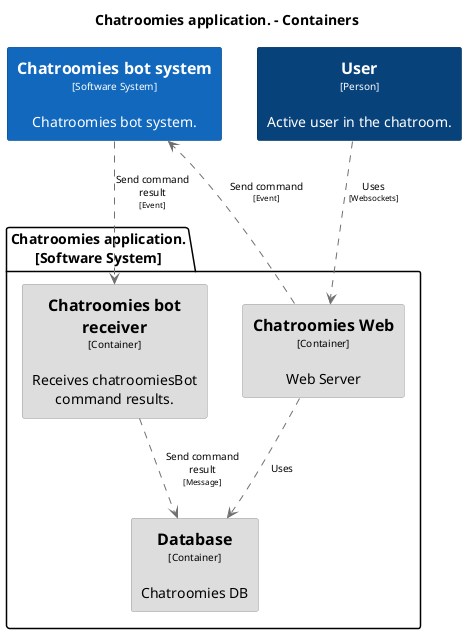 @startuml(id=ApplicationPerspective)
title Chatroomies application. - Containers

skinparam {
  shadowing false
  arrowFontSize 10
  defaultTextAlignment center
  wrapWidth 200
  maxMessageSize 100
}
hide stereotype
skinparam rectangle<<1>> {
  BackgroundColor #08427b
  FontColor #ffffff
  BorderColor #052E56
}
skinparam rectangle<<3>> {
  BackgroundColor #dddddd
  FontColor #000000
  BorderColor #9A9A9A
}
skinparam rectangle<<4>> {
  BackgroundColor #dddddd
  FontColor #000000
  BorderColor #9A9A9A
}
skinparam rectangle<<5>> {
  BackgroundColor #dddddd
  FontColor #000000
  BorderColor #9A9A9A
}
skinparam rectangle<<6>> {
  BackgroundColor #1168bd
  FontColor #ffffff
  BorderColor #0B4884
}
rectangle "==Chatroomies bot system\n<size:10>[Software System]</size>\n\nChatroomies bot system." <<6>> as 6
rectangle "==User\n<size:10>[Person]</size>\n\nActive user in the chatroom." <<1>> as 1
package "Chatroomies application.\n[Software System]" {
  rectangle "==Chatroomies Web\n<size:10>[Container]</size>\n\nWeb Server" <<4>> as 4
  rectangle "==Chatroomies bot receiver\n<size:10>[Container]</size>\n\nReceives chatroomiesBot command results." <<5>> as 5
  rectangle "==Database\n<size:10>[Container]</size>\n\nChatroomies DB" <<3>> as 3
}
4 .[#707070].> 6 : "Send command\n<size:8>[Event]</size>"
4 .[#707070].> 3 : "Uses"
5 .[#707070].> 3 : "Send command result\n<size:8>[Message]</size>"
6 .[#707070].> 5 : "Send command result\n<size:8>[Event]</size>"
1 .[#707070].> 4 : "Uses\n<size:8>[Websockets]</size>"
@enduml